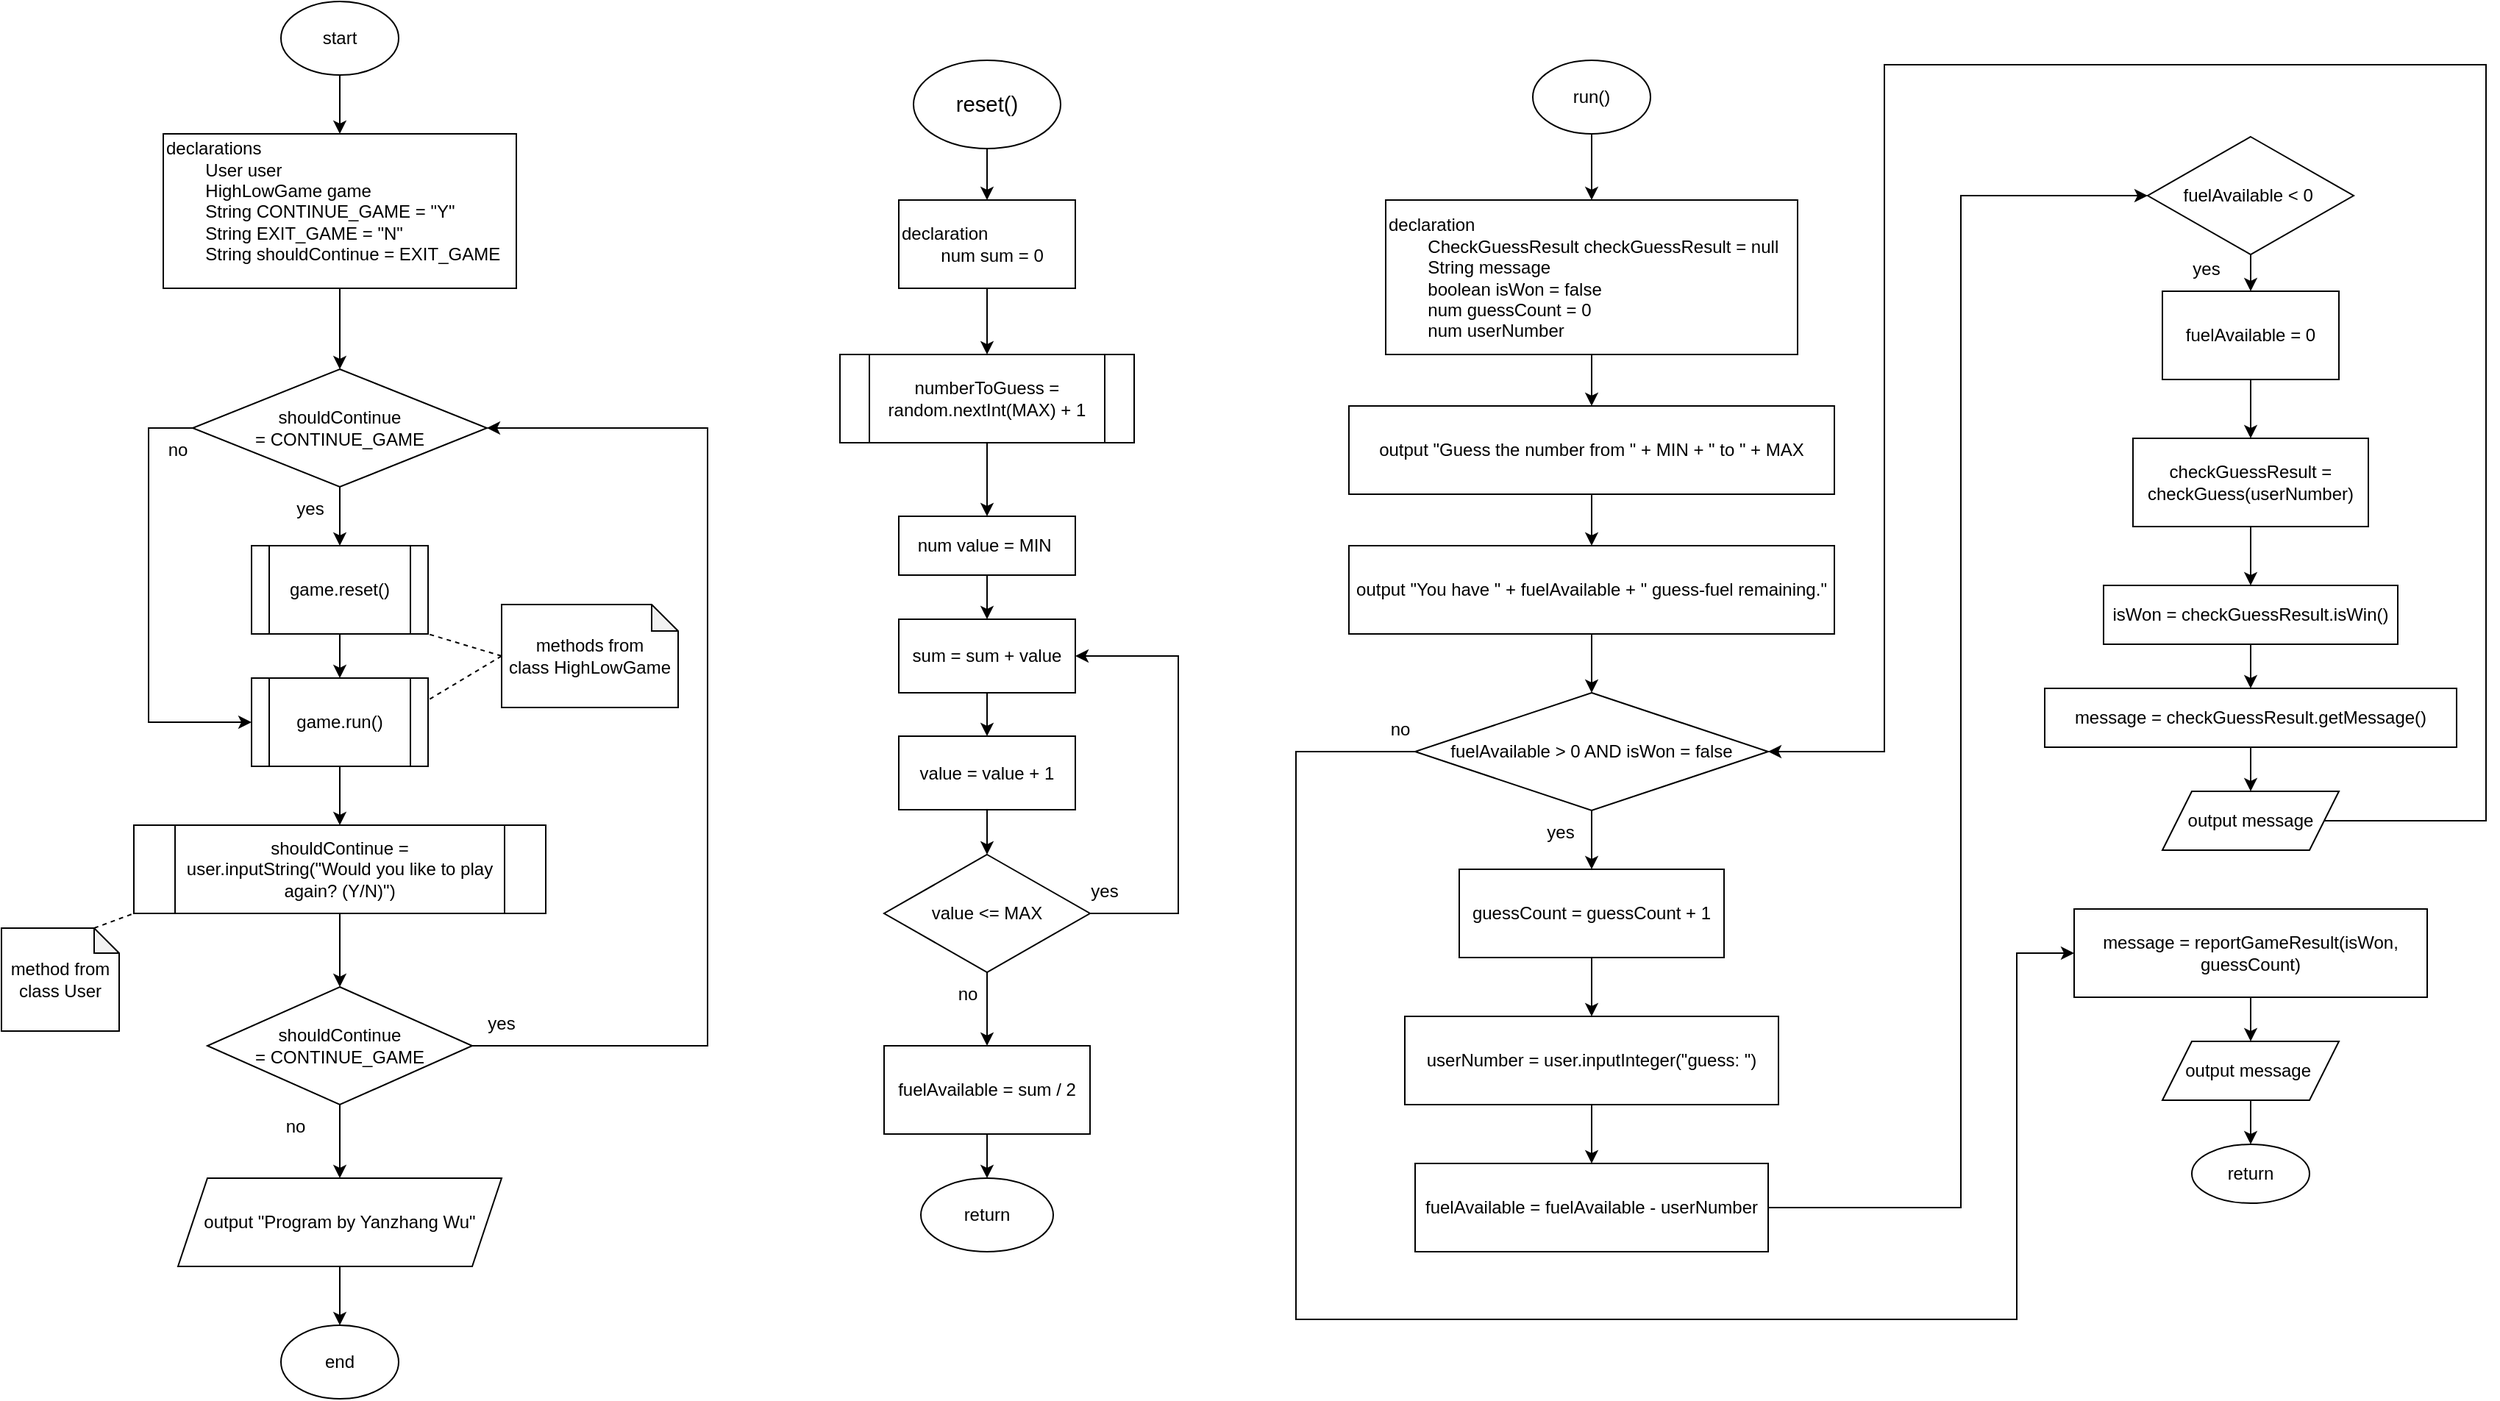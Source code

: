 <mxfile version="19.0.3" type="device"><diagram id="dPN3KiCB4KkOYZhQspEE" name="第 1 页"><mxGraphModel dx="2049" dy="852" grid="0" gridSize="10" guides="1" tooltips="1" connect="1" arrows="1" fold="1" page="0" pageScale="1" pageWidth="827" pageHeight="1169" math="0" shadow="0"><root><mxCell id="0"/><mxCell id="1" parent="0"/><mxCell id="53Yqy9kvfSaBFuQ4VJMY-3" value="" style="edgeStyle=orthogonalEdgeStyle;rounded=0;orthogonalLoop=1;jettySize=auto;html=1;" parent="1" source="53Yqy9kvfSaBFuQ4VJMY-1" target="53Yqy9kvfSaBFuQ4VJMY-2" edge="1"><mxGeometry relative="1" as="geometry"/></mxCell><mxCell id="53Yqy9kvfSaBFuQ4VJMY-1" value="start" style="ellipse;whiteSpace=wrap;html=1;" parent="1" vertex="1"><mxGeometry x="390" y="60" width="80" height="50" as="geometry"/></mxCell><mxCell id="53Yqy9kvfSaBFuQ4VJMY-5" value="" style="edgeStyle=orthogonalEdgeStyle;rounded=0;orthogonalLoop=1;jettySize=auto;html=1;" parent="1" source="53Yqy9kvfSaBFuQ4VJMY-2" target="53Yqy9kvfSaBFuQ4VJMY-4" edge="1"><mxGeometry relative="1" as="geometry"/></mxCell><mxCell id="53Yqy9kvfSaBFuQ4VJMY-2" value="&lt;div&gt;declarations&lt;span style=&quot;white-space: pre;&quot;&gt;&#9;&lt;/span&gt;&lt;/div&gt;&lt;div&gt;&lt;span style=&quot;white-space: pre;&quot;&gt;&#9;&lt;/span&gt;User user&lt;/div&gt;&lt;div&gt;&amp;nbsp; &amp;nbsp; &amp;nbsp; &amp;nbsp; HighLowGame game&lt;/div&gt;&lt;div&gt;&amp;nbsp; &amp;nbsp; &amp;nbsp; &amp;nbsp; String CONTINUE_GAME = &quot;Y&quot;&lt;/div&gt;&lt;div&gt;&amp;nbsp; &amp;nbsp; &amp;nbsp; &amp;nbsp; String EXIT_GAME = &quot;N&quot;&lt;/div&gt;&lt;div&gt;&amp;nbsp; &amp;nbsp; &amp;nbsp; &amp;nbsp; String shouldContinue = EXIT_GAME&lt;/div&gt;&lt;div&gt;&lt;br&gt;&lt;/div&gt;" style="whiteSpace=wrap;html=1;align=left;" parent="1" vertex="1"><mxGeometry x="310" y="150" width="240" height="105" as="geometry"/></mxCell><mxCell id="53Yqy9kvfSaBFuQ4VJMY-7" value="" style="edgeStyle=orthogonalEdgeStyle;rounded=0;orthogonalLoop=1;jettySize=auto;html=1;" parent="1" source="53Yqy9kvfSaBFuQ4VJMY-4" edge="1"><mxGeometry relative="1" as="geometry"><mxPoint x="430" y="430" as="targetPoint"/></mxGeometry></mxCell><mxCell id="isLgY9izoLhP4Q2f9rAi-1" style="edgeStyle=orthogonalEdgeStyle;rounded=0;orthogonalLoop=1;jettySize=auto;html=1;entryX=0;entryY=0.5;entryDx=0;entryDy=0;" parent="1" source="53Yqy9kvfSaBFuQ4VJMY-4" target="53Yqy9kvfSaBFuQ4VJMY-11" edge="1"><mxGeometry relative="1" as="geometry"><Array as="points"><mxPoint x="300" y="350"/><mxPoint x="300" y="550"/></Array></mxGeometry></mxCell><mxCell id="53Yqy9kvfSaBFuQ4VJMY-4" value="&lt;span&gt;shouldContinue&lt;br&gt;= CONTINUE_GAME&lt;/span&gt;" style="rhombus;whiteSpace=wrap;html=1;align=center;" parent="1" vertex="1"><mxGeometry x="330" y="310" width="200" height="80" as="geometry"/></mxCell><mxCell id="53Yqy9kvfSaBFuQ4VJMY-12" value="" style="edgeStyle=orthogonalEdgeStyle;rounded=0;orthogonalLoop=1;jettySize=auto;html=1;" parent="1" source="53Yqy9kvfSaBFuQ4VJMY-8" target="53Yqy9kvfSaBFuQ4VJMY-11" edge="1"><mxGeometry relative="1" as="geometry"/></mxCell><mxCell id="53Yqy9kvfSaBFuQ4VJMY-8" value="game.reset()" style="shape=process;whiteSpace=wrap;html=1;backgroundOutline=1;" parent="1" vertex="1"><mxGeometry x="370" y="430" width="120" height="60" as="geometry"/></mxCell><mxCell id="53Yqy9kvfSaBFuQ4VJMY-9" value="yes" style="text;html=1;strokeColor=none;fillColor=none;align=center;verticalAlign=middle;whiteSpace=wrap;rounded=0;" parent="1" vertex="1"><mxGeometry x="380" y="390" width="60" height="30" as="geometry"/></mxCell><mxCell id="53Yqy9kvfSaBFuQ4VJMY-14" value="" style="edgeStyle=orthogonalEdgeStyle;rounded=0;orthogonalLoop=1;jettySize=auto;html=1;" parent="1" source="53Yqy9kvfSaBFuQ4VJMY-11" target="53Yqy9kvfSaBFuQ4VJMY-13" edge="1"><mxGeometry relative="1" as="geometry"/></mxCell><mxCell id="53Yqy9kvfSaBFuQ4VJMY-11" value="game.run()" style="shape=process;whiteSpace=wrap;html=1;backgroundOutline=1;" parent="1" vertex="1"><mxGeometry x="370" y="520" width="120" height="60" as="geometry"/></mxCell><mxCell id="53Yqy9kvfSaBFuQ4VJMY-16" value="" style="edgeStyle=orthogonalEdgeStyle;rounded=0;orthogonalLoop=1;jettySize=auto;html=1;" parent="1" source="53Yqy9kvfSaBFuQ4VJMY-13" target="53Yqy9kvfSaBFuQ4VJMY-15" edge="1"><mxGeometry relative="1" as="geometry"/></mxCell><mxCell id="53Yqy9kvfSaBFuQ4VJMY-13" value="shouldContinue = user.inputString(&quot;Would you like to play again? (Y/N)&quot;)" style="shape=process;whiteSpace=wrap;html=1;backgroundOutline=1;align=center;" parent="1" vertex="1"><mxGeometry x="290" y="620" width="280" height="60" as="geometry"/></mxCell><mxCell id="53Yqy9kvfSaBFuQ4VJMY-17" style="edgeStyle=orthogonalEdgeStyle;rounded=0;orthogonalLoop=1;jettySize=auto;html=1;entryX=1;entryY=0.5;entryDx=0;entryDy=0;" parent="1" source="53Yqy9kvfSaBFuQ4VJMY-15" target="53Yqy9kvfSaBFuQ4VJMY-4" edge="1"><mxGeometry relative="1" as="geometry"><mxPoint x="790" y="360" as="targetPoint"/><Array as="points"><mxPoint x="680" y="770"/><mxPoint x="680" y="350"/></Array></mxGeometry></mxCell><mxCell id="53Yqy9kvfSaBFuQ4VJMY-21" value="" style="edgeStyle=orthogonalEdgeStyle;rounded=0;orthogonalLoop=1;jettySize=auto;html=1;" parent="1" source="53Yqy9kvfSaBFuQ4VJMY-15" target="53Yqy9kvfSaBFuQ4VJMY-20" edge="1"><mxGeometry relative="1" as="geometry"/></mxCell><mxCell id="53Yqy9kvfSaBFuQ4VJMY-15" value="&lt;span&gt;shouldContinue&lt;br&gt;= CONTINUE_GAME&lt;/span&gt;" style="rhombus;whiteSpace=wrap;html=1;" parent="1" vertex="1"><mxGeometry x="340" y="730" width="180" height="80" as="geometry"/></mxCell><mxCell id="53Yqy9kvfSaBFuQ4VJMY-18" value="yes" style="text;html=1;strokeColor=none;fillColor=none;align=center;verticalAlign=middle;whiteSpace=wrap;rounded=0;" parent="1" vertex="1"><mxGeometry x="510" y="740" width="60" height="30" as="geometry"/></mxCell><mxCell id="53Yqy9kvfSaBFuQ4VJMY-19" value="no" style="text;html=1;strokeColor=none;fillColor=none;align=center;verticalAlign=middle;whiteSpace=wrap;rounded=0;" parent="1" vertex="1"><mxGeometry x="370" y="810" width="60" height="30" as="geometry"/></mxCell><mxCell id="53Yqy9kvfSaBFuQ4VJMY-23" value="" style="edgeStyle=orthogonalEdgeStyle;rounded=0;orthogonalLoop=1;jettySize=auto;html=1;" parent="1" source="53Yqy9kvfSaBFuQ4VJMY-20" target="53Yqy9kvfSaBFuQ4VJMY-22" edge="1"><mxGeometry relative="1" as="geometry"/></mxCell><mxCell id="53Yqy9kvfSaBFuQ4VJMY-20" value="output &quot;Program by Yanzhang Wu&quot;" style="shape=parallelogram;perimeter=parallelogramPerimeter;whiteSpace=wrap;html=1;fixedSize=1;" parent="1" vertex="1"><mxGeometry x="320" y="860" width="220" height="60" as="geometry"/></mxCell><mxCell id="53Yqy9kvfSaBFuQ4VJMY-22" value="end" style="ellipse;whiteSpace=wrap;html=1;" parent="1" vertex="1"><mxGeometry x="390" y="960" width="80" height="50" as="geometry"/></mxCell><mxCell id="53Yqy9kvfSaBFuQ4VJMY-24" value="methods from class&amp;nbsp;HighLowGame" style="shape=note;whiteSpace=wrap;html=1;backgroundOutline=1;darkOpacity=0.05;size=18;" parent="1" vertex="1"><mxGeometry x="540" y="470" width="120" height="70" as="geometry"/></mxCell><mxCell id="53Yqy9kvfSaBFuQ4VJMY-25" value="" style="endArrow=none;dashed=1;html=1;rounded=0;exitX=0;exitY=0.5;exitDx=0;exitDy=0;exitPerimeter=0;entryX=1;entryY=1;entryDx=0;entryDy=0;" parent="1" source="53Yqy9kvfSaBFuQ4VJMY-24" target="53Yqy9kvfSaBFuQ4VJMY-8" edge="1"><mxGeometry width="50" height="50" relative="1" as="geometry"><mxPoint x="290" y="530" as="sourcePoint"/><mxPoint x="340" y="480" as="targetPoint"/></mxGeometry></mxCell><mxCell id="53Yqy9kvfSaBFuQ4VJMY-26" value="" style="endArrow=none;dashed=1;html=1;rounded=0;exitX=0;exitY=0.5;exitDx=0;exitDy=0;exitPerimeter=0;entryX=1;entryY=0.25;entryDx=0;entryDy=0;" parent="1" source="53Yqy9kvfSaBFuQ4VJMY-24" target="53Yqy9kvfSaBFuQ4VJMY-11" edge="1"><mxGeometry width="50" height="50" relative="1" as="geometry"><mxPoint x="290" y="530" as="sourcePoint"/><mxPoint x="340" y="480" as="targetPoint"/></mxGeometry></mxCell><mxCell id="53Yqy9kvfSaBFuQ4VJMY-27" value="method from class User" style="shape=note;whiteSpace=wrap;html=1;backgroundOutline=1;darkOpacity=0.05;size=17;" parent="1" vertex="1"><mxGeometry x="200" y="690" width="80" height="70" as="geometry"/></mxCell><mxCell id="53Yqy9kvfSaBFuQ4VJMY-28" value="" style="endArrow=none;dashed=1;html=1;rounded=0;exitX=0;exitY=0;exitDx=63;exitDy=0;exitPerimeter=0;entryX=0;entryY=1;entryDx=0;entryDy=0;" parent="1" source="53Yqy9kvfSaBFuQ4VJMY-27" target="53Yqy9kvfSaBFuQ4VJMY-13" edge="1"><mxGeometry width="50" height="50" relative="1" as="geometry"><mxPoint x="290" y="530" as="sourcePoint"/><mxPoint x="340" y="480" as="targetPoint"/></mxGeometry></mxCell><mxCell id="53Yqy9kvfSaBFuQ4VJMY-31" value="" style="edgeStyle=orthogonalEdgeStyle;rounded=0;orthogonalLoop=1;jettySize=auto;html=1;" parent="1" source="53Yqy9kvfSaBFuQ4VJMY-29" target="53Yqy9kvfSaBFuQ4VJMY-30" edge="1"><mxGeometry relative="1" as="geometry"/></mxCell><mxCell id="53Yqy9kvfSaBFuQ4VJMY-29" value="&lt;span style=&quot;font-size:11.0pt;line-height:107%;&lt;br/&gt;font-family:Consolas;mso-fareast-font-family:Calibri;mso-fareast-theme-font:&lt;br/&gt;minor-latin;mso-bidi-font-family:&amp;quot;Times New Roman&amp;quot;;mso-bidi-theme-font:minor-bidi;&lt;br/&gt;mso-ansi-language:EN-CA;mso-fareast-language:EN-US;mso-bidi-language:AR-SA&quot;&gt;reset()&lt;/span&gt;" style="ellipse;whiteSpace=wrap;html=1;" parent="1" vertex="1"><mxGeometry x="820" y="100" width="100" height="60" as="geometry"/></mxCell><mxCell id="53Yqy9kvfSaBFuQ4VJMY-33" value="" style="edgeStyle=orthogonalEdgeStyle;rounded=0;orthogonalLoop=1;jettySize=auto;html=1;" parent="1" source="53Yqy9kvfSaBFuQ4VJMY-30" target="53Yqy9kvfSaBFuQ4VJMY-32" edge="1"><mxGeometry relative="1" as="geometry"/></mxCell><mxCell id="53Yqy9kvfSaBFuQ4VJMY-30" value="&lt;div&gt;declaration&lt;/div&gt;&lt;div&gt;&lt;span style=&quot;white-space: pre;&quot;&gt;&#9;&lt;/span&gt;num sum = 0&lt;/div&gt;" style="whiteSpace=wrap;html=1;align=left;" parent="1" vertex="1"><mxGeometry x="810" y="195" width="120" height="60" as="geometry"/></mxCell><mxCell id="53Yqy9kvfSaBFuQ4VJMY-35" value="" style="edgeStyle=orthogonalEdgeStyle;rounded=0;orthogonalLoop=1;jettySize=auto;html=1;" parent="1" source="53Yqy9kvfSaBFuQ4VJMY-32" target="53Yqy9kvfSaBFuQ4VJMY-34" edge="1"><mxGeometry relative="1" as="geometry"/></mxCell><mxCell id="53Yqy9kvfSaBFuQ4VJMY-32" value="numberToGuess = random.nextInt(MAX) + 1" style="shape=process;whiteSpace=wrap;html=1;align=center;" parent="1" vertex="1"><mxGeometry x="770" y="300" width="200" height="60" as="geometry"/></mxCell><mxCell id="53Yqy9kvfSaBFuQ4VJMY-37" value="" style="edgeStyle=orthogonalEdgeStyle;rounded=0;orthogonalLoop=1;jettySize=auto;html=1;" parent="1" source="53Yqy9kvfSaBFuQ4VJMY-34" target="53Yqy9kvfSaBFuQ4VJMY-36" edge="1"><mxGeometry relative="1" as="geometry"/></mxCell><mxCell id="53Yqy9kvfSaBFuQ4VJMY-34" value="num value = MIN&amp;nbsp;" style="whiteSpace=wrap;html=1;" parent="1" vertex="1"><mxGeometry x="810" y="410" width="120" height="40" as="geometry"/></mxCell><mxCell id="53Yqy9kvfSaBFuQ4VJMY-45" value="" style="edgeStyle=orthogonalEdgeStyle;rounded=0;orthogonalLoop=1;jettySize=auto;html=1;" parent="1" source="53Yqy9kvfSaBFuQ4VJMY-36" target="53Yqy9kvfSaBFuQ4VJMY-43" edge="1"><mxGeometry relative="1" as="geometry"/></mxCell><mxCell id="53Yqy9kvfSaBFuQ4VJMY-36" value="sum = sum + value" style="whiteSpace=wrap;html=1;" parent="1" vertex="1"><mxGeometry x="810" y="480" width="120" height="50" as="geometry"/></mxCell><mxCell id="53Yqy9kvfSaBFuQ4VJMY-47" style="edgeStyle=orthogonalEdgeStyle;rounded=0;orthogonalLoop=1;jettySize=auto;html=1;entryX=1;entryY=0.5;entryDx=0;entryDy=0;" parent="1" source="53Yqy9kvfSaBFuQ4VJMY-40" target="53Yqy9kvfSaBFuQ4VJMY-36" edge="1"><mxGeometry relative="1" as="geometry"><Array as="points"><mxPoint x="1000" y="680"/><mxPoint x="1000" y="505"/></Array></mxGeometry></mxCell><mxCell id="53Yqy9kvfSaBFuQ4VJMY-50" value="" style="edgeStyle=orthogonalEdgeStyle;rounded=0;orthogonalLoop=1;jettySize=auto;html=1;" parent="1" source="53Yqy9kvfSaBFuQ4VJMY-40" target="53Yqy9kvfSaBFuQ4VJMY-49" edge="1"><mxGeometry relative="1" as="geometry"/></mxCell><mxCell id="53Yqy9kvfSaBFuQ4VJMY-40" value="value &amp;lt;= MAX" style="rhombus;whiteSpace=wrap;html=1;" parent="1" vertex="1"><mxGeometry x="800" y="640" width="140" height="80" as="geometry"/></mxCell><mxCell id="53Yqy9kvfSaBFuQ4VJMY-46" value="" style="edgeStyle=orthogonalEdgeStyle;rounded=0;orthogonalLoop=1;jettySize=auto;html=1;" parent="1" source="53Yqy9kvfSaBFuQ4VJMY-43" target="53Yqy9kvfSaBFuQ4VJMY-40" edge="1"><mxGeometry relative="1" as="geometry"/></mxCell><mxCell id="53Yqy9kvfSaBFuQ4VJMY-43" value="value = value + 1" style="whiteSpace=wrap;html=1;" parent="1" vertex="1"><mxGeometry x="810" y="559.5" width="120" height="50" as="geometry"/></mxCell><mxCell id="53Yqy9kvfSaBFuQ4VJMY-48" value="yes" style="text;html=1;strokeColor=none;fillColor=none;align=center;verticalAlign=middle;whiteSpace=wrap;rounded=0;" parent="1" vertex="1"><mxGeometry x="920" y="650" width="60" height="30" as="geometry"/></mxCell><mxCell id="53Yqy9kvfSaBFuQ4VJMY-54" value="" style="edgeStyle=orthogonalEdgeStyle;rounded=0;orthogonalLoop=1;jettySize=auto;html=1;" parent="1" source="53Yqy9kvfSaBFuQ4VJMY-49" target="53Yqy9kvfSaBFuQ4VJMY-53" edge="1"><mxGeometry relative="1" as="geometry"/></mxCell><mxCell id="53Yqy9kvfSaBFuQ4VJMY-49" value="fuelAvailable = sum / 2" style="whiteSpace=wrap;html=1;" parent="1" vertex="1"><mxGeometry x="800" y="770" width="140" height="60" as="geometry"/></mxCell><mxCell id="53Yqy9kvfSaBFuQ4VJMY-51" value="no" style="text;html=1;strokeColor=none;fillColor=none;align=center;verticalAlign=middle;whiteSpace=wrap;rounded=0;" parent="1" vertex="1"><mxGeometry x="827" y="720" width="60" height="30" as="geometry"/></mxCell><mxCell id="53Yqy9kvfSaBFuQ4VJMY-52" style="edgeStyle=orthogonalEdgeStyle;rounded=0;orthogonalLoop=1;jettySize=auto;html=1;exitX=0.5;exitY=1;exitDx=0;exitDy=0;" parent="1" source="53Yqy9kvfSaBFuQ4VJMY-51" target="53Yqy9kvfSaBFuQ4VJMY-51" edge="1"><mxGeometry relative="1" as="geometry"/></mxCell><mxCell id="53Yqy9kvfSaBFuQ4VJMY-53" value="return" style="ellipse;whiteSpace=wrap;html=1;" parent="1" vertex="1"><mxGeometry x="825" y="860" width="90" height="50" as="geometry"/></mxCell><mxCell id="isLgY9izoLhP4Q2f9rAi-2" value="no" style="text;html=1;strokeColor=none;fillColor=none;align=center;verticalAlign=middle;whiteSpace=wrap;rounded=0;" parent="1" vertex="1"><mxGeometry x="290" y="350" width="60" height="30" as="geometry"/></mxCell><mxCell id="isLgY9izoLhP4Q2f9rAi-5" value="" style="edgeStyle=orthogonalEdgeStyle;rounded=0;orthogonalLoop=1;jettySize=auto;html=1;" parent="1" source="isLgY9izoLhP4Q2f9rAi-3" target="isLgY9izoLhP4Q2f9rAi-4" edge="1"><mxGeometry relative="1" as="geometry"/></mxCell><mxCell id="isLgY9izoLhP4Q2f9rAi-3" value="run()" style="ellipse;whiteSpace=wrap;html=1;" parent="1" vertex="1"><mxGeometry x="1241" y="100" width="80" height="50" as="geometry"/></mxCell><mxCell id="isLgY9izoLhP4Q2f9rAi-7" value="" style="edgeStyle=orthogonalEdgeStyle;rounded=0;orthogonalLoop=1;jettySize=auto;html=1;" parent="1" source="isLgY9izoLhP4Q2f9rAi-4" target="isLgY9izoLhP4Q2f9rAi-6" edge="1"><mxGeometry relative="1" as="geometry"/></mxCell><mxCell id="isLgY9izoLhP4Q2f9rAi-4" value="&lt;div&gt;declaration&lt;/div&gt;&lt;div&gt;&lt;span style=&quot;&quot;&gt;&#9;&lt;/span&gt;&lt;span style=&quot;background-color: initial;&quot;&gt;&lt;span style=&quot;white-space: pre;&quot;&gt;&#9;&lt;/span&gt;CheckGuessResult checkGuessResult = null&lt;/span&gt;&lt;/div&gt;&lt;div&gt;&lt;span style=&quot;white-space: pre;&quot;&gt;&#9;&lt;/span&gt;String message&lt;/div&gt;&lt;div&gt;&amp;nbsp; &amp;nbsp; &amp;nbsp; &amp;nbsp; boolean isWon = false&lt;/div&gt;&lt;div&gt;&amp;nbsp; &amp;nbsp; &amp;nbsp; &amp;nbsp; num guessCount = 0&amp;nbsp;&lt;/div&gt;&lt;div&gt;&amp;nbsp; &amp;nbsp; &amp;nbsp; &amp;nbsp; num userNumber&amp;nbsp;&lt;/div&gt;" style="whiteSpace=wrap;html=1;align=left;" parent="1" vertex="1"><mxGeometry x="1141" y="195" width="280" height="105" as="geometry"/></mxCell><mxCell id="isLgY9izoLhP4Q2f9rAi-9" value="" style="edgeStyle=orthogonalEdgeStyle;rounded=0;orthogonalLoop=1;jettySize=auto;html=1;" parent="1" source="isLgY9izoLhP4Q2f9rAi-6" target="isLgY9izoLhP4Q2f9rAi-8" edge="1"><mxGeometry relative="1" as="geometry"/></mxCell><mxCell id="isLgY9izoLhP4Q2f9rAi-6" value="output &quot;Guess the number from &quot; + MIN + &quot; to &quot; + MAX" style="whiteSpace=wrap;html=1;align=center;" parent="1" vertex="1"><mxGeometry x="1116" y="335" width="330" height="60" as="geometry"/></mxCell><mxCell id="isLgY9izoLhP4Q2f9rAi-11" value="" style="edgeStyle=orthogonalEdgeStyle;rounded=0;orthogonalLoop=1;jettySize=auto;html=1;" parent="1" source="isLgY9izoLhP4Q2f9rAi-8" target="isLgY9izoLhP4Q2f9rAi-10" edge="1"><mxGeometry relative="1" as="geometry"/></mxCell><mxCell id="isLgY9izoLhP4Q2f9rAi-8" value="output &quot;You have &quot; + fuelAvailable + &quot; guess-fuel remaining.&quot;" style="whiteSpace=wrap;html=1;align=center;" parent="1" vertex="1"><mxGeometry x="1116" y="430" width="330" height="60" as="geometry"/></mxCell><mxCell id="isLgY9izoLhP4Q2f9rAi-13" value="" style="edgeStyle=orthogonalEdgeStyle;rounded=0;orthogonalLoop=1;jettySize=auto;html=1;" parent="1" source="isLgY9izoLhP4Q2f9rAi-10" target="isLgY9izoLhP4Q2f9rAi-12" edge="1"><mxGeometry relative="1" as="geometry"/></mxCell><mxCell id="isLgY9izoLhP4Q2f9rAi-41" style="edgeStyle=orthogonalEdgeStyle;rounded=0;orthogonalLoop=1;jettySize=auto;html=1;entryX=0;entryY=0.5;entryDx=0;entryDy=0;" parent="1" source="isLgY9izoLhP4Q2f9rAi-10" target="isLgY9izoLhP4Q2f9rAi-31" edge="1"><mxGeometry relative="1" as="geometry"><Array as="points"><mxPoint x="1080" y="570"/><mxPoint x="1080" y="956"/><mxPoint x="1570" y="956"/><mxPoint x="1570" y="707"/></Array></mxGeometry></mxCell><mxCell id="isLgY9izoLhP4Q2f9rAi-10" value="fuelAvailable &amp;gt; 0 AND isWon = false" style="rhombus;whiteSpace=wrap;html=1;" parent="1" vertex="1"><mxGeometry x="1161" y="530" width="240" height="80" as="geometry"/></mxCell><mxCell id="isLgY9izoLhP4Q2f9rAi-15" value="" style="edgeStyle=orthogonalEdgeStyle;rounded=0;orthogonalLoop=1;jettySize=auto;html=1;" parent="1" source="isLgY9izoLhP4Q2f9rAi-12" target="isLgY9izoLhP4Q2f9rAi-14" edge="1"><mxGeometry relative="1" as="geometry"/></mxCell><mxCell id="isLgY9izoLhP4Q2f9rAi-12" value="guessCount = guessCount + 1" style="whiteSpace=wrap;html=1;" parent="1" vertex="1"><mxGeometry x="1191" y="650" width="180" height="60" as="geometry"/></mxCell><mxCell id="isLgY9izoLhP4Q2f9rAi-17" value="" style="edgeStyle=orthogonalEdgeStyle;rounded=0;orthogonalLoop=1;jettySize=auto;html=1;" parent="1" source="isLgY9izoLhP4Q2f9rAi-14" target="isLgY9izoLhP4Q2f9rAi-16" edge="1"><mxGeometry relative="1" as="geometry"/></mxCell><mxCell id="isLgY9izoLhP4Q2f9rAi-14" value="userNumber = user.inputInteger(&quot;guess: &quot;)" style="whiteSpace=wrap;html=1;align=center;" parent="1" vertex="1"><mxGeometry x="1154" y="750" width="254" height="60" as="geometry"/></mxCell><mxCell id="isLgY9izoLhP4Q2f9rAi-19" value="" style="edgeStyle=orthogonalEdgeStyle;rounded=0;orthogonalLoop=1;jettySize=auto;html=1;" parent="1" source="isLgY9izoLhP4Q2f9rAi-16" target="isLgY9izoLhP4Q2f9rAi-18" edge="1"><mxGeometry relative="1" as="geometry"><Array as="points"><mxPoint x="1532" y="880"/><mxPoint x="1532" y="192"/></Array></mxGeometry></mxCell><mxCell id="isLgY9izoLhP4Q2f9rAi-16" value="fuelAvailable = fuelAvailable - userNumber" style="whiteSpace=wrap;html=1;" parent="1" vertex="1"><mxGeometry x="1161" y="850" width="240" height="60" as="geometry"/></mxCell><mxCell id="isLgY9izoLhP4Q2f9rAi-21" value="" style="edgeStyle=orthogonalEdgeStyle;rounded=0;orthogonalLoop=1;jettySize=auto;html=1;" parent="1" source="isLgY9izoLhP4Q2f9rAi-18" target="isLgY9izoLhP4Q2f9rAi-20" edge="1"><mxGeometry relative="1" as="geometry"/></mxCell><mxCell id="isLgY9izoLhP4Q2f9rAi-18" value="fuelAvailable &amp;lt; 0&amp;nbsp;" style="rhombus;whiteSpace=wrap;html=1;" parent="1" vertex="1"><mxGeometry x="1659" y="152" width="140" height="80" as="geometry"/></mxCell><mxCell id="isLgY9izoLhP4Q2f9rAi-24" value="" style="edgeStyle=orthogonalEdgeStyle;rounded=0;orthogonalLoop=1;jettySize=auto;html=1;" parent="1" source="isLgY9izoLhP4Q2f9rAi-20" target="isLgY9izoLhP4Q2f9rAi-23" edge="1"><mxGeometry relative="1" as="geometry"/></mxCell><mxCell id="isLgY9izoLhP4Q2f9rAi-20" value="fuelAvailable = 0" style="whiteSpace=wrap;html=1;" parent="1" vertex="1"><mxGeometry x="1669" y="257" width="120" height="60" as="geometry"/></mxCell><mxCell id="isLgY9izoLhP4Q2f9rAi-22" value="yes" style="text;html=1;strokeColor=none;fillColor=none;align=center;verticalAlign=middle;whiteSpace=wrap;rounded=0;" parent="1" vertex="1"><mxGeometry x="1669" y="227" width="60" height="30" as="geometry"/></mxCell><mxCell id="isLgY9izoLhP4Q2f9rAi-26" value="" style="edgeStyle=orthogonalEdgeStyle;rounded=0;orthogonalLoop=1;jettySize=auto;html=1;" parent="1" source="isLgY9izoLhP4Q2f9rAi-23" target="isLgY9izoLhP4Q2f9rAi-25" edge="1"><mxGeometry relative="1" as="geometry"/></mxCell><mxCell id="isLgY9izoLhP4Q2f9rAi-23" value="checkGuessResult = checkGuess(userNumber)" style="whiteSpace=wrap;html=1;" parent="1" vertex="1"><mxGeometry x="1649" y="357" width="160" height="60" as="geometry"/></mxCell><mxCell id="isLgY9izoLhP4Q2f9rAi-28" value="" style="edgeStyle=orthogonalEdgeStyle;rounded=0;orthogonalLoop=1;jettySize=auto;html=1;" parent="1" source="isLgY9izoLhP4Q2f9rAi-25" target="isLgY9izoLhP4Q2f9rAi-27" edge="1"><mxGeometry relative="1" as="geometry"/></mxCell><mxCell id="isLgY9izoLhP4Q2f9rAi-25" value="isWon = checkGuessResult.isWin()" style="whiteSpace=wrap;html=1;" parent="1" vertex="1"><mxGeometry x="1629" y="457" width="200" height="40" as="geometry"/></mxCell><mxCell id="isLgY9izoLhP4Q2f9rAi-30" value="" style="edgeStyle=orthogonalEdgeStyle;rounded=0;orthogonalLoop=1;jettySize=auto;html=1;" parent="1" source="isLgY9izoLhP4Q2f9rAi-27" target="isLgY9izoLhP4Q2f9rAi-29" edge="1"><mxGeometry relative="1" as="geometry"/></mxCell><mxCell id="isLgY9izoLhP4Q2f9rAi-27" value="message = checkGuessResult.getMessage()" style="whiteSpace=wrap;html=1;" parent="1" vertex="1"><mxGeometry x="1589" y="527" width="280" height="40" as="geometry"/></mxCell><mxCell id="isLgY9izoLhP4Q2f9rAi-40" style="edgeStyle=orthogonalEdgeStyle;rounded=0;orthogonalLoop=1;jettySize=auto;html=1;entryX=1;entryY=0.5;entryDx=0;entryDy=0;" parent="1" source="isLgY9izoLhP4Q2f9rAi-29" target="isLgY9izoLhP4Q2f9rAi-10" edge="1"><mxGeometry relative="1" as="geometry"><Array as="points"><mxPoint x="1889" y="617"/><mxPoint x="1889" y="103"/><mxPoint x="1480" y="103"/><mxPoint x="1480" y="570"/></Array></mxGeometry></mxCell><mxCell id="isLgY9izoLhP4Q2f9rAi-29" value="output message" style="shape=parallelogram;perimeter=parallelogramPerimeter;whiteSpace=wrap;html=1;fixedSize=1;" parent="1" vertex="1"><mxGeometry x="1669" y="597" width="120" height="40" as="geometry"/></mxCell><mxCell id="isLgY9izoLhP4Q2f9rAi-36" value="" style="edgeStyle=orthogonalEdgeStyle;rounded=0;orthogonalLoop=1;jettySize=auto;html=1;" parent="1" source="isLgY9izoLhP4Q2f9rAi-31" target="isLgY9izoLhP4Q2f9rAi-35" edge="1"><mxGeometry relative="1" as="geometry"/></mxCell><mxCell id="isLgY9izoLhP4Q2f9rAi-31" value="message = reportGameResult(isWon, guessCount)" style="whiteSpace=wrap;html=1;" parent="1" vertex="1"><mxGeometry x="1609" y="677" width="240" height="60" as="geometry"/></mxCell><mxCell id="isLgY9izoLhP4Q2f9rAi-38" value="" style="edgeStyle=orthogonalEdgeStyle;rounded=0;orthogonalLoop=1;jettySize=auto;html=1;" parent="1" source="isLgY9izoLhP4Q2f9rAi-35" target="isLgY9izoLhP4Q2f9rAi-37" edge="1"><mxGeometry relative="1" as="geometry"/></mxCell><mxCell id="isLgY9izoLhP4Q2f9rAi-35" value="output message&amp;nbsp;" style="shape=parallelogram;perimeter=parallelogramPerimeter;whiteSpace=wrap;html=1;fixedSize=1;" parent="1" vertex="1"><mxGeometry x="1669" y="767" width="120" height="40" as="geometry"/></mxCell><mxCell id="isLgY9izoLhP4Q2f9rAi-37" value="return" style="ellipse;whiteSpace=wrap;html=1;" parent="1" vertex="1"><mxGeometry x="1689" y="837" width="80" height="40" as="geometry"/></mxCell><mxCell id="isLgY9izoLhP4Q2f9rAi-39" value="yes" style="text;html=1;strokeColor=none;fillColor=none;align=center;verticalAlign=middle;whiteSpace=wrap;rounded=0;" parent="1" vertex="1"><mxGeometry x="1230" y="609.5" width="60" height="30" as="geometry"/></mxCell><mxCell id="isLgY9izoLhP4Q2f9rAi-43" value="no" style="text;html=1;strokeColor=none;fillColor=none;align=center;verticalAlign=middle;whiteSpace=wrap;rounded=0;" parent="1" vertex="1"><mxGeometry x="1121" y="540" width="60" height="30" as="geometry"/></mxCell><mxCell id="bnFOdrHZ6OzdBUxISWtS-5" value="fuelAvailable = 0" style="whiteSpace=wrap;html=1;" vertex="1" parent="1"><mxGeometry x="1669" y="257" width="120" height="60" as="geometry"/></mxCell></root></mxGraphModel></diagram></mxfile>